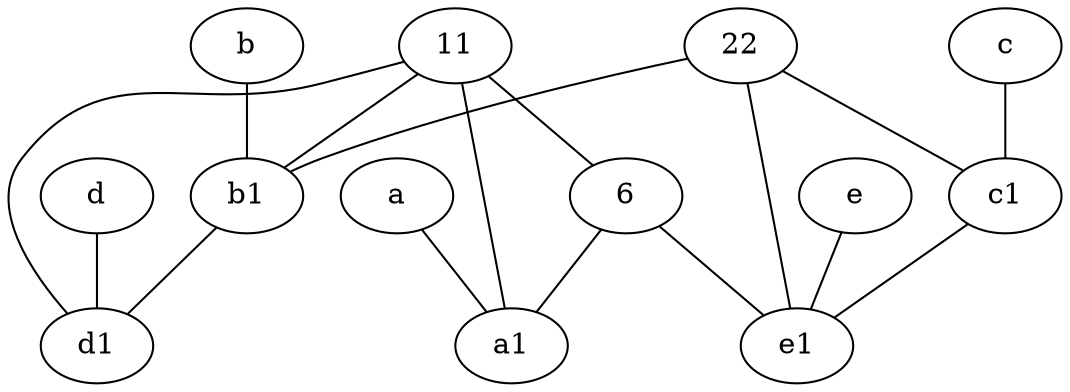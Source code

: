 graph {
	node [labelfontsize=50]
	b1 [labelfontsize=50 pos="9,4!"]
	a [labelfontsize=50 pos="8,2!"]
	b [labelfontsize=50 pos="10,4!"]
	a1 [labelfontsize=50 pos="8,3!"]
	11 [labelfontsize=50]
	d [labelfontsize=50 pos="2,5!"]
	c1 [labelfontsize=50 pos="4.5,3!"]
	e1 [labelfontsize=50 pos="7,7!"]
	e [labelfontsize=50 pos="7,9!"]
	c [labelfontsize=50 pos="4.5,2!"]
	22 [labelfontsize=50]
	d1 [labelfontsize=50 pos="3,5!"]
	6 [labelfontsize=50]
	11 -- a1
	6 -- a1
	a -- a1
	c -- c1
	11 -- 6
	c1 -- e1
	11 -- d1
	11 -- b1
	22 -- e1
	22 -- c1
	22 -- b1
	b1 -- d1
	b -- b1
	6 -- e1
	e -- e1
	d -- d1
}
